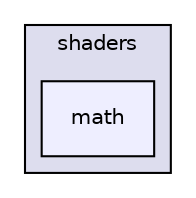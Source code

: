 digraph "shaderComp/shaders/math" {
  compound=true
  node [ fontsize="10", fontname="Helvetica"];
  edge [ labelfontsize="10", labelfontname="Helvetica"];
  subgraph clusterdir_e34efe80139245383689eecd5e492108 {
    graph [ bgcolor="#ddddee", pencolor="black", label="shaders" fontname="Helvetica", fontsize="10", URL="dir_e34efe80139245383689eecd5e492108.html"]
  dir_e8110aece1b98e31035fd7b4308f18f4 [shape=box, label="math", style="filled", fillcolor="#eeeeff", pencolor="black", URL="dir_e8110aece1b98e31035fd7b4308f18f4.html"];
  }
}
